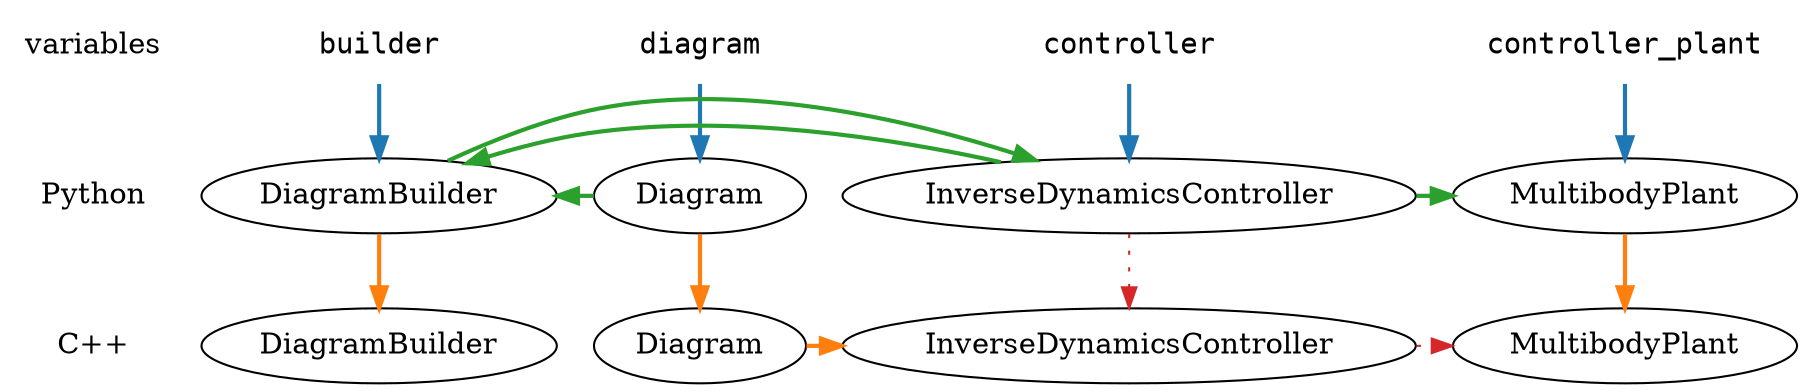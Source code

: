 digraph G {
  {
    node [shape=plaintext];
    edge [style=invis];
    variables -> Python -> "C++";
  }
  {
    node [shape=plaintext, fontname="Courier"];
    controller_plant; builder; controller; diagram;
  }
  
  pymbp [label="MultibodyPlant"];
  cmbp [label="MultibodyPlant"];
  pydb [label="DiagramBuilder"];
  cdb [label="DiagramBuilder"];
  pyidc [label="InverseDynamicsController"];
  cidc [label="InverseDynamicsController"];
  pydgm [label="Diagram"];
  cdgm [label="Diagram"];
  
  { rank = same; variables; controller_plant; builder; controller; diagram; }
  { rank = same; Python; pymbp; pydb; pyidc; pydgm; }
  { rank = same; "C++"; cmbp; cdb; cidc; cdgm; }
  
  {
    edge [color="#1F77B4", style=bold];
    controller_plant -> pymbp;
    builder -> pydb;
    diagram -> pydgm;
    controller -> pyidc;
  }
  
  {
    edge [color="#FF7F0E", style=bold];
    pymbp -> cmbp;
    pydb -> cdb;
    pydgm -> cdgm;
    cdgm -> cidc;
  }
  
  {
    edge [color="#2CA02C", style=bold constraint=false];
    pyidc -> pydb;
    pydb -> pyidc;
    pyidc -> pymbp;
    pydgm -> pydb;
  }
  
  {
    edge [color="#D62728", style=dotted];
    pyidc -> cidc;
    cidc -> cmbp;
  }
}

